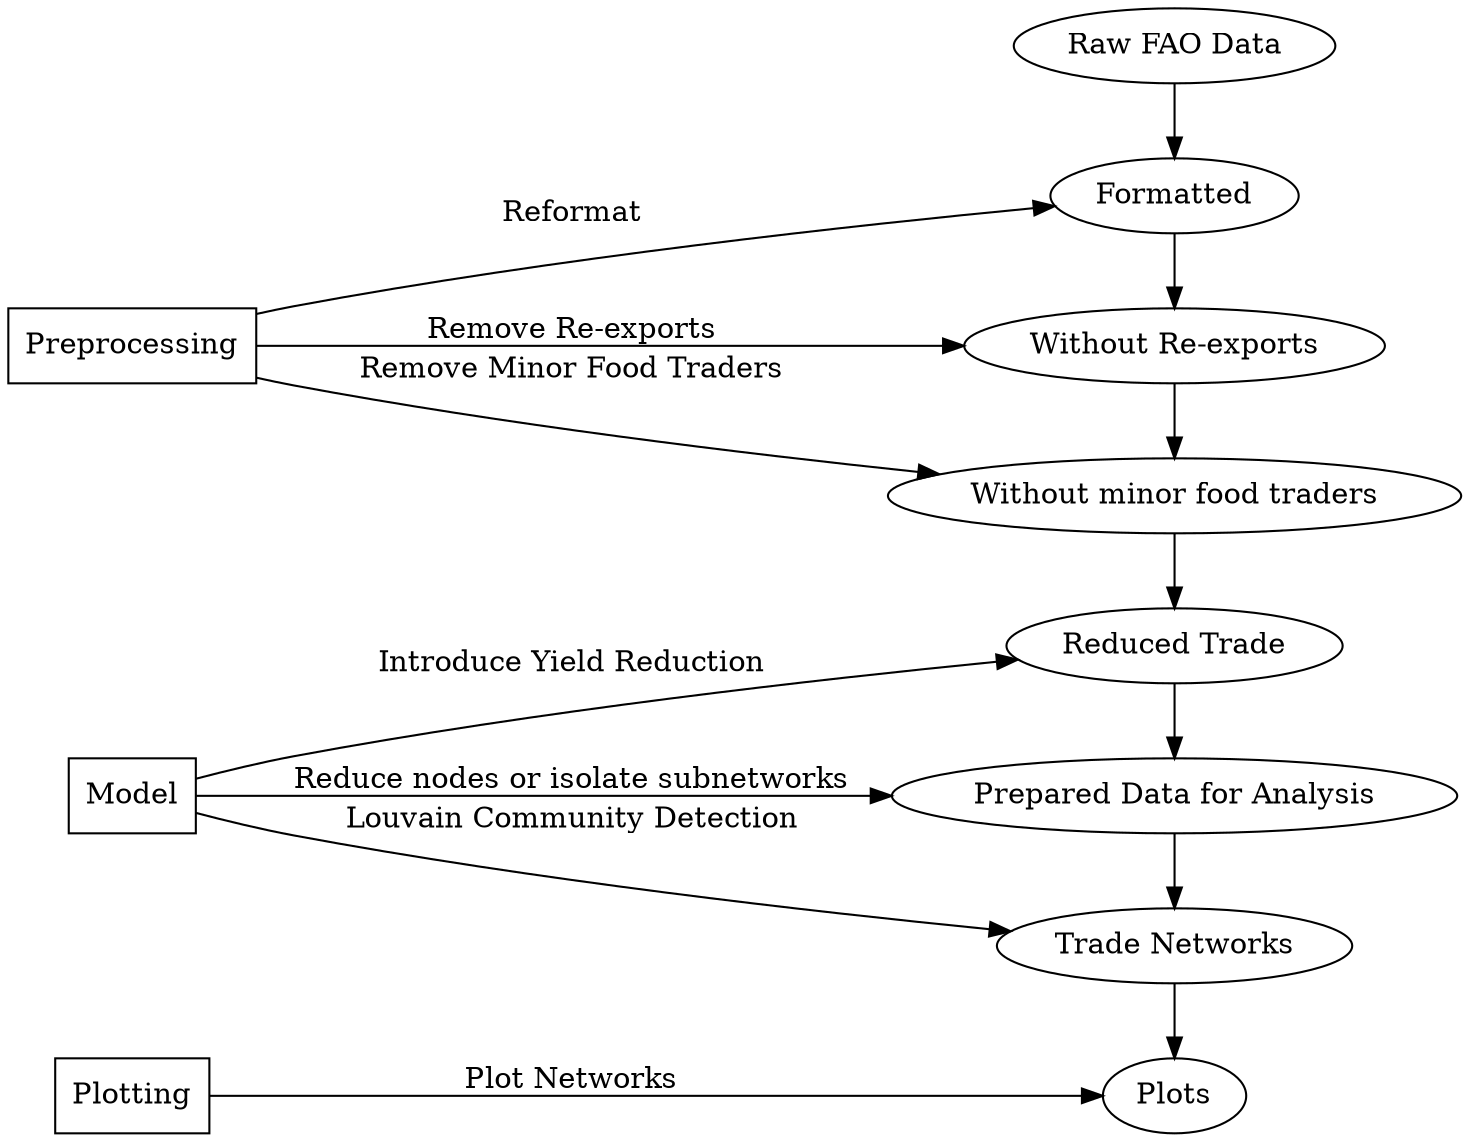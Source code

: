 digraph G {
    rankdir=LR;
    subgraph rank_same1 {
    rank=same;
        // A Graphviz dot digraph that shows the main flow of the model
        A [label="Raw FAO Data"];
        B [label="Formatted"];
        C [label="Without Re-exports"];
        D [label="Without minor food traders"];
        E [label="Reduced Trade"];
        F [label="Prepared Data for Analysis"];
        G [label="Trade Networks"];
        H [label="Plots"];
    }
    subgraph rank_same2 {
        rank=same;
        node [shape=rectangle];
        I [label="Preprocessing"];
        J [label="Model"];
        K [label="Plotting"];
    }

    // Data Flow
    A -> B;
    B -> C;
    C -> D;
    D -> E;
    E -> F;
    F -> G;
    G -> H;
    
    // Model Flow
    I -> B [label="Reformat"];
    I -> C [label="Remove Re-exports"];
    I -> D [label="Remove Minor Food Traders"];
    J -> E [label="Introduce Yield Reduction"];
    J -> F [label="Reduce nodes or isolate subnetworks"];
    J -> G [label="Louvain Community Detection"];
    K -> H [label="Plot Networks"];
}
